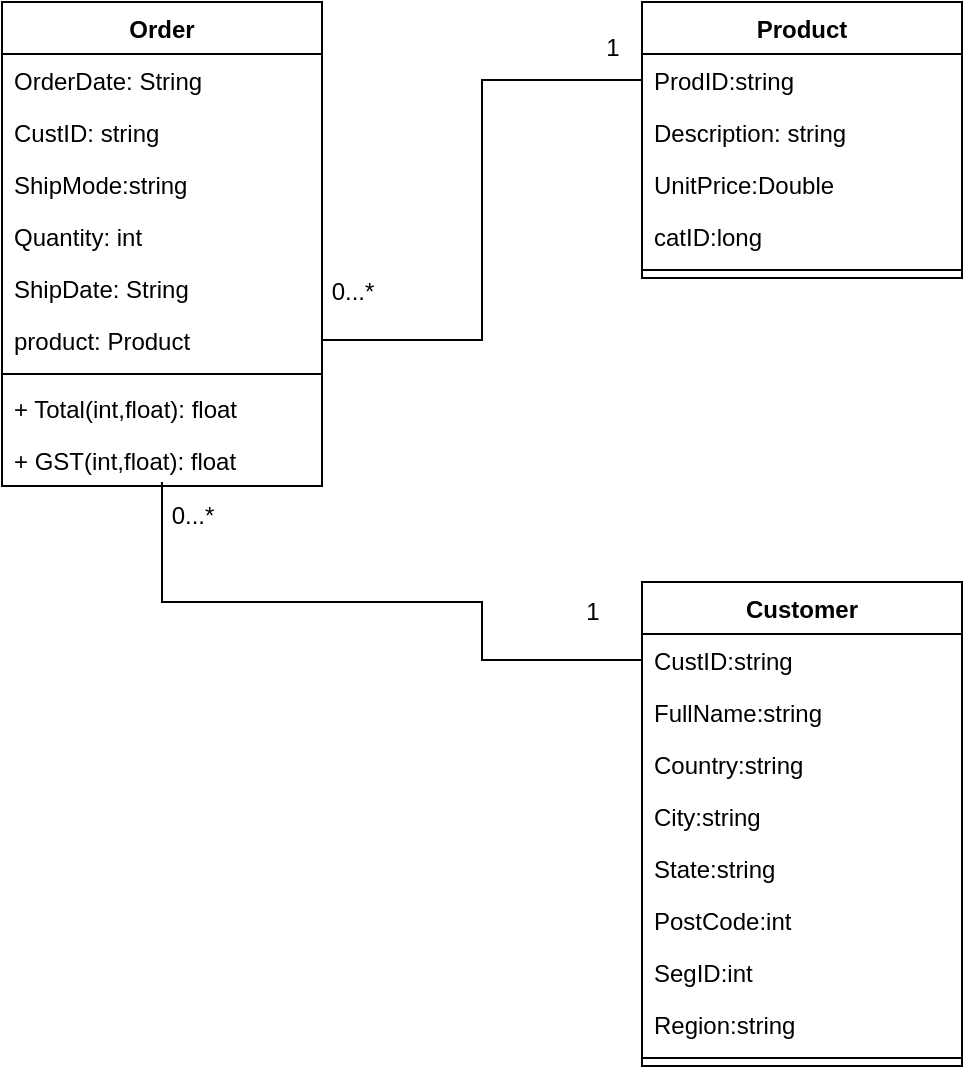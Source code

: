 <mxfile version="20.2.7" type="device"><diagram id="IkDBwMSGE_C2KzeJHv17" name="Page-1"><mxGraphModel dx="1483" dy="827" grid="1" gridSize="10" guides="1" tooltips="1" connect="1" arrows="1" fold="1" page="1" pageScale="1" pageWidth="827" pageHeight="1169" math="0" shadow="0"><root><mxCell id="0"/><mxCell id="1" parent="0"/><mxCell id="m7PFUQmU79X2wigv3RYA-16" value="Order" style="swimlane;fontStyle=1;align=center;verticalAlign=top;childLayout=stackLayout;horizontal=1;startSize=26;horizontalStack=0;resizeParent=1;resizeParentMax=0;resizeLast=0;collapsible=1;marginBottom=0;" vertex="1" parent="1"><mxGeometry x="60" y="130" width="160" height="242" as="geometry"/></mxCell><mxCell id="m7PFUQmU79X2wigv3RYA-3" value="OrderDate: String" style="text;strokeColor=none;fillColor=none;align=left;verticalAlign=top;spacingLeft=4;spacingRight=4;overflow=hidden;rotatable=0;points=[[0,0.5],[1,0.5]];portConstraint=eastwest;" vertex="1" parent="m7PFUQmU79X2wigv3RYA-16"><mxGeometry y="26" width="160" height="26" as="geometry"/></mxCell><mxCell id="m7PFUQmU79X2wigv3RYA-6" value="CustID: string" style="text;strokeColor=none;fillColor=none;align=left;verticalAlign=top;spacingLeft=4;spacingRight=4;overflow=hidden;rotatable=0;points=[[0,0.5],[1,0.5]];portConstraint=eastwest;" vertex="1" parent="m7PFUQmU79X2wigv3RYA-16"><mxGeometry y="52" width="160" height="26" as="geometry"/></mxCell><mxCell id="m7PFUQmU79X2wigv3RYA-7" value="ShipMode:string" style="text;strokeColor=none;fillColor=none;align=left;verticalAlign=top;spacingLeft=4;spacingRight=4;overflow=hidden;rotatable=0;points=[[0,0.5],[1,0.5]];portConstraint=eastwest;" vertex="1" parent="m7PFUQmU79X2wigv3RYA-16"><mxGeometry y="78" width="160" height="26" as="geometry"/></mxCell><mxCell id="m7PFUQmU79X2wigv3RYA-5" value="Quantity: int" style="text;strokeColor=none;fillColor=none;align=left;verticalAlign=top;spacingLeft=4;spacingRight=4;overflow=hidden;rotatable=0;points=[[0,0.5],[1,0.5]];portConstraint=eastwest;" vertex="1" parent="m7PFUQmU79X2wigv3RYA-16"><mxGeometry y="104" width="160" height="26" as="geometry"/></mxCell><mxCell id="m7PFUQmU79X2wigv3RYA-4" value="ShipDate: String" style="text;strokeColor=none;fillColor=none;align=left;verticalAlign=top;spacingLeft=4;spacingRight=4;overflow=hidden;rotatable=0;points=[[0,0.5],[1,0.5]];portConstraint=eastwest;" vertex="1" parent="m7PFUQmU79X2wigv3RYA-16"><mxGeometry y="130" width="160" height="26" as="geometry"/></mxCell><mxCell id="m7PFUQmU79X2wigv3RYA-2" value="product: Product" style="text;strokeColor=none;fillColor=none;align=left;verticalAlign=top;spacingLeft=4;spacingRight=4;overflow=hidden;rotatable=0;points=[[0,0.5],[1,0.5]];portConstraint=eastwest;" vertex="1" parent="m7PFUQmU79X2wigv3RYA-16"><mxGeometry y="156" width="160" height="26" as="geometry"/></mxCell><mxCell id="m7PFUQmU79X2wigv3RYA-18" value="" style="line;strokeWidth=1;fillColor=none;align=left;verticalAlign=middle;spacingTop=-1;spacingLeft=3;spacingRight=3;rotatable=0;labelPosition=right;points=[];portConstraint=eastwest;" vertex="1" parent="m7PFUQmU79X2wigv3RYA-16"><mxGeometry y="182" width="160" height="8" as="geometry"/></mxCell><mxCell id="m7PFUQmU79X2wigv3RYA-19" value="+ Total(int,float): float" style="text;strokeColor=none;fillColor=none;align=left;verticalAlign=top;spacingLeft=4;spacingRight=4;overflow=hidden;rotatable=0;points=[[0,0.5],[1,0.5]];portConstraint=eastwest;" vertex="1" parent="m7PFUQmU79X2wigv3RYA-16"><mxGeometry y="190" width="160" height="26" as="geometry"/></mxCell><mxCell id="m7PFUQmU79X2wigv3RYA-20" value="+ GST(int,float): float" style="text;strokeColor=none;fillColor=none;align=left;verticalAlign=top;spacingLeft=4;spacingRight=4;overflow=hidden;rotatable=0;points=[[0,0.5],[1,0.5]];portConstraint=eastwest;" vertex="1" parent="m7PFUQmU79X2wigv3RYA-16"><mxGeometry y="216" width="160" height="26" as="geometry"/></mxCell><mxCell id="m7PFUQmU79X2wigv3RYA-22" value="0...*" style="text;html=1;align=center;verticalAlign=middle;resizable=0;points=[];autosize=1;strokeColor=none;fillColor=none;" vertex="1" parent="1"><mxGeometry x="215" y="260" width="40" height="30" as="geometry"/></mxCell><mxCell id="m7PFUQmU79X2wigv3RYA-23" value="1" style="text;html=1;align=center;verticalAlign=middle;resizable=0;points=[];autosize=1;strokeColor=none;fillColor=none;" vertex="1" parent="1"><mxGeometry x="350" y="138" width="30" height="30" as="geometry"/></mxCell><mxCell id="m7PFUQmU79X2wigv3RYA-25" value="Product" style="swimlane;fontStyle=1;align=center;verticalAlign=top;childLayout=stackLayout;horizontal=1;startSize=26;horizontalStack=0;resizeParent=1;resizeParentMax=0;resizeLast=0;collapsible=1;marginBottom=0;" vertex="1" parent="1"><mxGeometry x="380" y="130" width="160" height="138" as="geometry"/></mxCell><mxCell id="m7PFUQmU79X2wigv3RYA-10" value="ProdID:string" style="text;strokeColor=none;fillColor=none;align=left;verticalAlign=top;spacingLeft=4;spacingRight=4;overflow=hidden;rotatable=0;points=[[0,0.5],[1,0.5]];portConstraint=eastwest;" vertex="1" parent="m7PFUQmU79X2wigv3RYA-25"><mxGeometry y="26" width="160" height="26" as="geometry"/></mxCell><mxCell id="m7PFUQmU79X2wigv3RYA-11" value="Description: string" style="text;strokeColor=none;fillColor=none;align=left;verticalAlign=top;spacingLeft=4;spacingRight=4;overflow=hidden;rotatable=0;points=[[0,0.5],[1,0.5]];portConstraint=eastwest;" vertex="1" parent="m7PFUQmU79X2wigv3RYA-25"><mxGeometry y="52" width="160" height="26" as="geometry"/></mxCell><mxCell id="m7PFUQmU79X2wigv3RYA-12" value="UnitPrice:Double" style="text;strokeColor=none;fillColor=none;align=left;verticalAlign=top;spacingLeft=4;spacingRight=4;overflow=hidden;rotatable=0;points=[[0,0.5],[1,0.5]];portConstraint=eastwest;" vertex="1" parent="m7PFUQmU79X2wigv3RYA-25"><mxGeometry y="78" width="160" height="26" as="geometry"/></mxCell><mxCell id="m7PFUQmU79X2wigv3RYA-9" value="catID:long" style="text;strokeColor=none;fillColor=none;align=left;verticalAlign=top;spacingLeft=4;spacingRight=4;overflow=hidden;rotatable=0;points=[[0,0.5],[1,0.5]];portConstraint=eastwest;" vertex="1" parent="m7PFUQmU79X2wigv3RYA-25"><mxGeometry y="104" width="160" height="26" as="geometry"/></mxCell><mxCell id="m7PFUQmU79X2wigv3RYA-27" value="" style="line;strokeWidth=1;fillColor=none;align=left;verticalAlign=middle;spacingTop=-1;spacingLeft=3;spacingRight=3;rotatable=0;labelPosition=right;points=[];portConstraint=eastwest;" vertex="1" parent="m7PFUQmU79X2wigv3RYA-25"><mxGeometry y="130" width="160" height="8" as="geometry"/></mxCell><mxCell id="m7PFUQmU79X2wigv3RYA-29" style="edgeStyle=orthogonalEdgeStyle;rounded=0;orthogonalLoop=1;jettySize=auto;html=1;entryX=0;entryY=0.5;entryDx=0;entryDy=0;endArrow=none;endFill=0;" edge="1" parent="1" source="m7PFUQmU79X2wigv3RYA-2" target="m7PFUQmU79X2wigv3RYA-10"><mxGeometry relative="1" as="geometry"/></mxCell><mxCell id="m7PFUQmU79X2wigv3RYA-31" value="Customer" style="swimlane;fontStyle=1;align=center;verticalAlign=top;childLayout=stackLayout;horizontal=1;startSize=26;horizontalStack=0;resizeParent=1;resizeParentMax=0;resizeLast=0;collapsible=1;marginBottom=0;" vertex="1" parent="1"><mxGeometry x="380" y="420" width="160" height="242" as="geometry"/></mxCell><mxCell id="m7PFUQmU79X2wigv3RYA-32" value="CustID:string" style="text;strokeColor=none;fillColor=none;align=left;verticalAlign=top;spacingLeft=4;spacingRight=4;overflow=hidden;rotatable=0;points=[[0,0.5],[1,0.5]];portConstraint=eastwest;" vertex="1" parent="m7PFUQmU79X2wigv3RYA-31"><mxGeometry y="26" width="160" height="26" as="geometry"/></mxCell><mxCell id="m7PFUQmU79X2wigv3RYA-37" value="FullName:string" style="text;strokeColor=none;fillColor=none;align=left;verticalAlign=top;spacingLeft=4;spacingRight=4;overflow=hidden;rotatable=0;points=[[0,0.5],[1,0.5]];portConstraint=eastwest;" vertex="1" parent="m7PFUQmU79X2wigv3RYA-31"><mxGeometry y="52" width="160" height="26" as="geometry"/></mxCell><mxCell id="m7PFUQmU79X2wigv3RYA-38" value="Country:string" style="text;strokeColor=none;fillColor=none;align=left;verticalAlign=top;spacingLeft=4;spacingRight=4;overflow=hidden;rotatable=0;points=[[0,0.5],[1,0.5]];portConstraint=eastwest;" vertex="1" parent="m7PFUQmU79X2wigv3RYA-31"><mxGeometry y="78" width="160" height="26" as="geometry"/></mxCell><mxCell id="m7PFUQmU79X2wigv3RYA-36" value="City:string" style="text;strokeColor=none;fillColor=none;align=left;verticalAlign=top;spacingLeft=4;spacingRight=4;overflow=hidden;rotatable=0;points=[[0,0.5],[1,0.5]];portConstraint=eastwest;" vertex="1" parent="m7PFUQmU79X2wigv3RYA-31"><mxGeometry y="104" width="160" height="26" as="geometry"/></mxCell><mxCell id="m7PFUQmU79X2wigv3RYA-35" value="State:string" style="text;strokeColor=none;fillColor=none;align=left;verticalAlign=top;spacingLeft=4;spacingRight=4;overflow=hidden;rotatable=0;points=[[0,0.5],[1,0.5]];portConstraint=eastwest;" vertex="1" parent="m7PFUQmU79X2wigv3RYA-31"><mxGeometry y="130" width="160" height="26" as="geometry"/></mxCell><mxCell id="m7PFUQmU79X2wigv3RYA-39" value="PostCode:int" style="text;strokeColor=none;fillColor=none;align=left;verticalAlign=top;spacingLeft=4;spacingRight=4;overflow=hidden;rotatable=0;points=[[0,0.5],[1,0.5]];portConstraint=eastwest;" vertex="1" parent="m7PFUQmU79X2wigv3RYA-31"><mxGeometry y="156" width="160" height="26" as="geometry"/></mxCell><mxCell id="m7PFUQmU79X2wigv3RYA-40" value="SegID:int" style="text;strokeColor=none;fillColor=none;align=left;verticalAlign=top;spacingLeft=4;spacingRight=4;overflow=hidden;rotatable=0;points=[[0,0.5],[1,0.5]];portConstraint=eastwest;" vertex="1" parent="m7PFUQmU79X2wigv3RYA-31"><mxGeometry y="182" width="160" height="26" as="geometry"/></mxCell><mxCell id="m7PFUQmU79X2wigv3RYA-41" value="Region:string" style="text;strokeColor=none;fillColor=none;align=left;verticalAlign=top;spacingLeft=4;spacingRight=4;overflow=hidden;rotatable=0;points=[[0,0.5],[1,0.5]];portConstraint=eastwest;" vertex="1" parent="m7PFUQmU79X2wigv3RYA-31"><mxGeometry y="208" width="160" height="26" as="geometry"/></mxCell><mxCell id="m7PFUQmU79X2wigv3RYA-33" value="" style="line;strokeWidth=1;fillColor=none;align=left;verticalAlign=middle;spacingTop=-1;spacingLeft=3;spacingRight=3;rotatable=0;labelPosition=right;points=[];portConstraint=eastwest;" vertex="1" parent="m7PFUQmU79X2wigv3RYA-31"><mxGeometry y="234" width="160" height="8" as="geometry"/></mxCell><mxCell id="m7PFUQmU79X2wigv3RYA-42" style="edgeStyle=orthogonalEdgeStyle;rounded=0;orthogonalLoop=1;jettySize=auto;html=1;entryX=0;entryY=0.5;entryDx=0;entryDy=0;endArrow=none;endFill=0;" edge="1" parent="1" target="m7PFUQmU79X2wigv3RYA-32"><mxGeometry relative="1" as="geometry"><mxPoint x="140" y="370" as="sourcePoint"/><Array as="points"><mxPoint x="140" y="430"/><mxPoint x="300" y="430"/><mxPoint x="300" y="459"/></Array></mxGeometry></mxCell><mxCell id="m7PFUQmU79X2wigv3RYA-43" value="1" style="text;html=1;align=center;verticalAlign=middle;resizable=0;points=[];autosize=1;strokeColor=none;fillColor=none;" vertex="1" parent="1"><mxGeometry x="340" y="420" width="30" height="30" as="geometry"/></mxCell><mxCell id="m7PFUQmU79X2wigv3RYA-44" value="0...*" style="text;html=1;align=center;verticalAlign=middle;resizable=0;points=[];autosize=1;strokeColor=none;fillColor=none;" vertex="1" parent="1"><mxGeometry x="135" y="372" width="40" height="30" as="geometry"/></mxCell></root></mxGraphModel></diagram></mxfile>